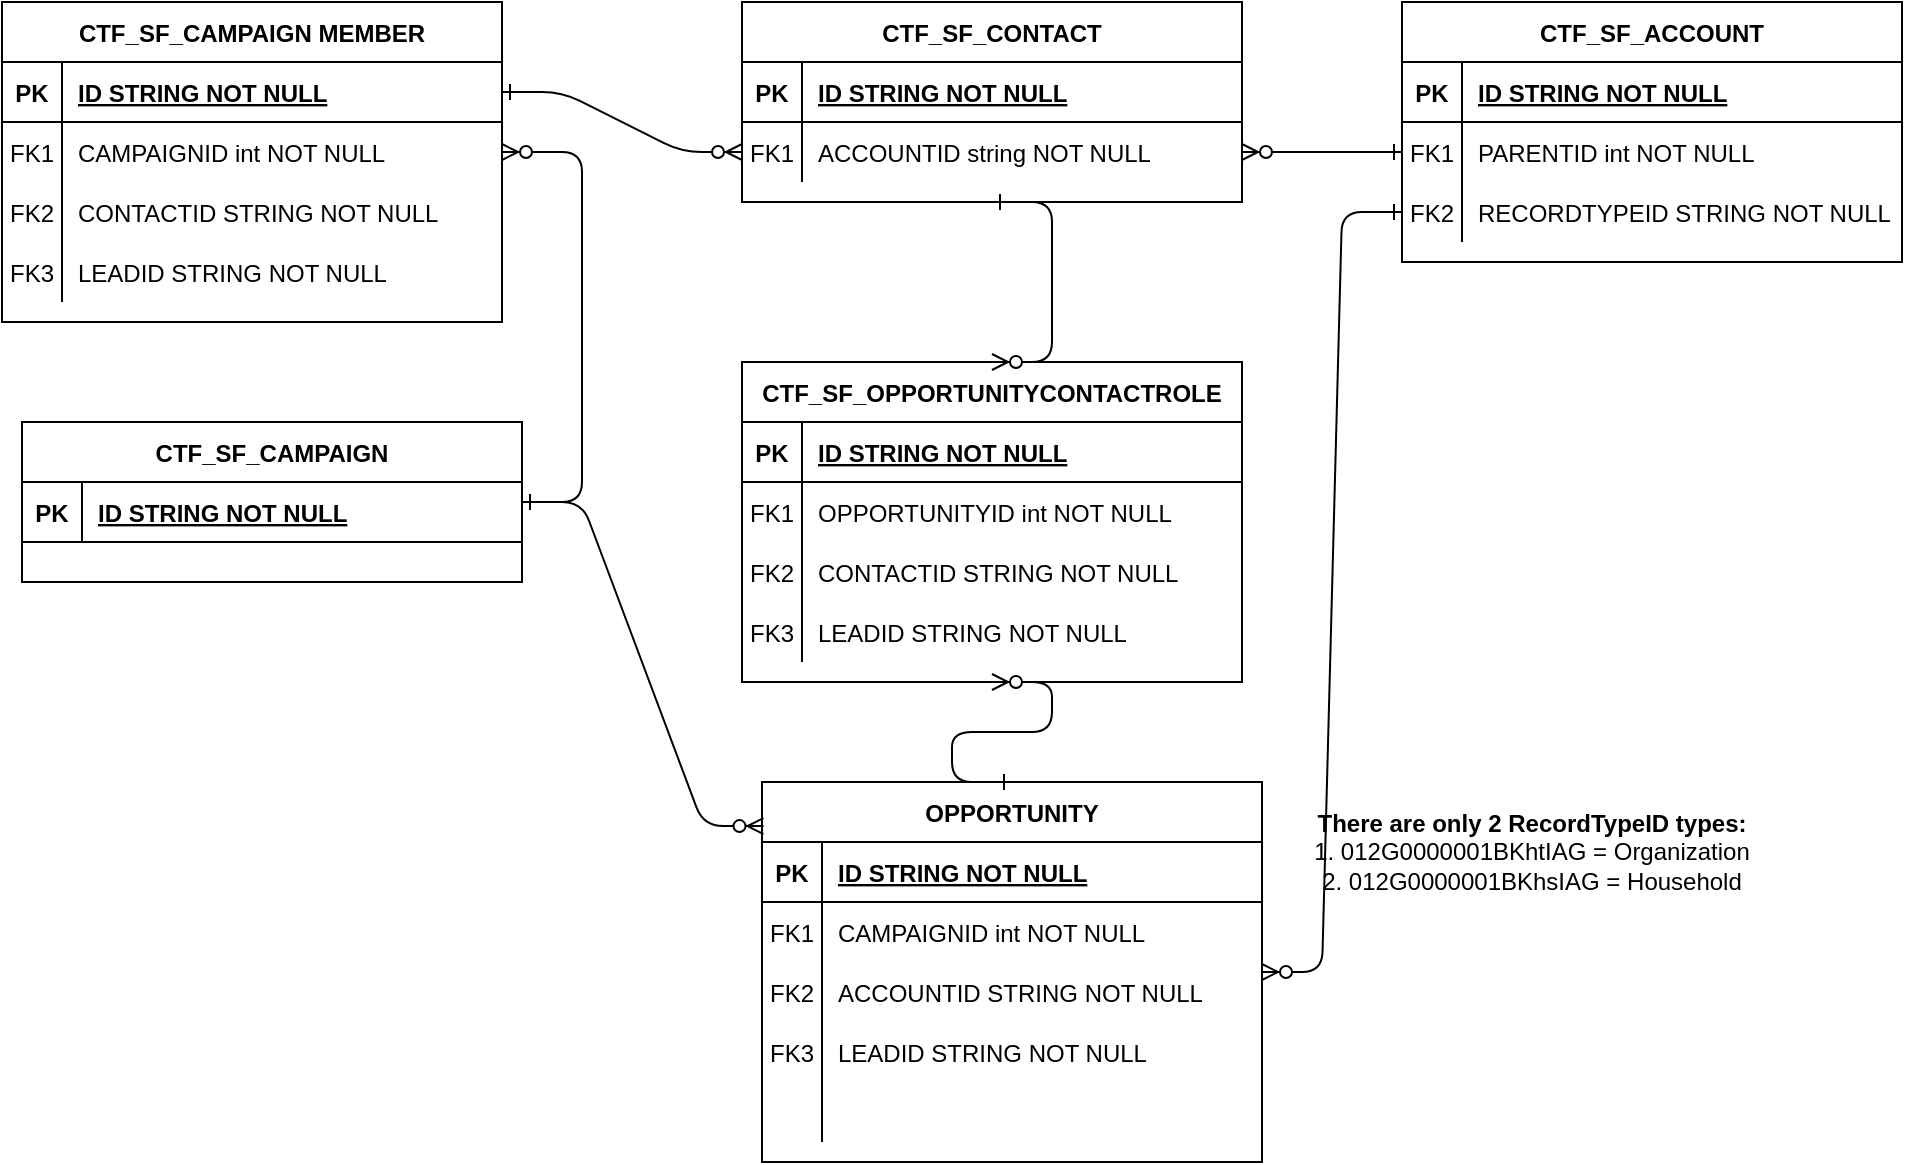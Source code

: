 <mxfile>
    <diagram id="R2lEEEUBdFMjLlhIrx00" name="Page-1">
        <mxGraphModel dx="786" dy="575" grid="1" gridSize="10" guides="1" tooltips="1" connect="1" arrows="1" fold="1" page="1" pageScale="1" pageWidth="850" pageHeight="1100" math="0" shadow="0" extFonts="Permanent Marker^https://fonts.googleapis.com/css?family=Permanent+Marker">
            <root>
                <mxCell id="0"/>
                <mxCell id="1" parent="0"/>
                <mxCell id="C-vyLk0tnHw3VtMMgP7b-1" value="" style="edgeStyle=entityRelationEdgeStyle;endArrow=ERzeroToMany;startArrow=ERone;endFill=1;startFill=0;" parent="1" source="C-vyLk0tnHw3VtMMgP7b-23" target="C-vyLk0tnHw3VtMMgP7b-6" edge="1">
                    <mxGeometry width="100" height="100" relative="1" as="geometry">
                        <mxPoint x="340" y="720" as="sourcePoint"/>
                        <mxPoint x="440" y="620" as="targetPoint"/>
                    </mxGeometry>
                </mxCell>
                <mxCell id="C-vyLk0tnHw3VtMMgP7b-12" value="" style="edgeStyle=entityRelationEdgeStyle;endArrow=ERzeroToMany;startArrow=ERone;endFill=1;startFill=0;" parent="1" source="C-vyLk0tnHw3VtMMgP7b-3" target="C-vyLk0tnHw3VtMMgP7b-17" edge="1">
                    <mxGeometry width="100" height="100" relative="1" as="geometry">
                        <mxPoint x="400" y="180" as="sourcePoint"/>
                        <mxPoint x="460" y="205" as="targetPoint"/>
                    </mxGeometry>
                </mxCell>
                <mxCell id="C-vyLk0tnHw3VtMMgP7b-2" value="CTF_SF_CAMPAIGN MEMBER" style="shape=table;startSize=30;container=1;collapsible=1;childLayout=tableLayout;fixedRows=1;rowLines=0;fontStyle=1;align=center;resizeLast=1;" parent="1" vertex="1">
                    <mxGeometry x="140" y="10" width="250" height="160" as="geometry">
                        <mxRectangle x="450" y="120" width="150" height="30" as="alternateBounds"/>
                    </mxGeometry>
                </mxCell>
                <mxCell id="C-vyLk0tnHw3VtMMgP7b-3" value="" style="shape=partialRectangle;collapsible=0;dropTarget=0;pointerEvents=0;fillColor=none;points=[[0,0.5],[1,0.5]];portConstraint=eastwest;top=0;left=0;right=0;bottom=1;" parent="C-vyLk0tnHw3VtMMgP7b-2" vertex="1">
                    <mxGeometry y="30" width="250" height="30" as="geometry"/>
                </mxCell>
                <mxCell id="C-vyLk0tnHw3VtMMgP7b-4" value="PK" style="shape=partialRectangle;overflow=hidden;connectable=0;fillColor=none;top=0;left=0;bottom=0;right=0;fontStyle=1;" parent="C-vyLk0tnHw3VtMMgP7b-3" vertex="1">
                    <mxGeometry width="30" height="30" as="geometry"/>
                </mxCell>
                <mxCell id="C-vyLk0tnHw3VtMMgP7b-5" value="ID STRING NOT NULL " style="shape=partialRectangle;overflow=hidden;connectable=0;fillColor=none;top=0;left=0;bottom=0;right=0;align=left;spacingLeft=6;fontStyle=5;" parent="C-vyLk0tnHw3VtMMgP7b-3" vertex="1">
                    <mxGeometry x="30" width="220" height="30" as="geometry"/>
                </mxCell>
                <mxCell id="C-vyLk0tnHw3VtMMgP7b-6" value="" style="shape=partialRectangle;collapsible=0;dropTarget=0;pointerEvents=0;fillColor=none;points=[[0,0.5],[1,0.5]];portConstraint=eastwest;top=0;left=0;right=0;bottom=0;" parent="C-vyLk0tnHw3VtMMgP7b-2" vertex="1">
                    <mxGeometry y="60" width="250" height="30" as="geometry"/>
                </mxCell>
                <mxCell id="C-vyLk0tnHw3VtMMgP7b-7" value="FK1" style="shape=partialRectangle;overflow=hidden;connectable=0;fillColor=none;top=0;left=0;bottom=0;right=0;" parent="C-vyLk0tnHw3VtMMgP7b-6" vertex="1">
                    <mxGeometry width="30" height="30" as="geometry"/>
                </mxCell>
                <mxCell id="C-vyLk0tnHw3VtMMgP7b-8" value="CAMPAIGNID int NOT NULL" style="shape=partialRectangle;overflow=hidden;connectable=0;fillColor=none;top=0;left=0;bottom=0;right=0;align=left;spacingLeft=6;" parent="C-vyLk0tnHw3VtMMgP7b-6" vertex="1">
                    <mxGeometry x="30" width="220" height="30" as="geometry"/>
                </mxCell>
                <mxCell id="C-vyLk0tnHw3VtMMgP7b-9" value="" style="shape=partialRectangle;collapsible=0;dropTarget=0;pointerEvents=0;fillColor=none;points=[[0,0.5],[1,0.5]];portConstraint=eastwest;top=0;left=0;right=0;bottom=0;" parent="C-vyLk0tnHw3VtMMgP7b-2" vertex="1">
                    <mxGeometry y="90" width="250" height="30" as="geometry"/>
                </mxCell>
                <mxCell id="C-vyLk0tnHw3VtMMgP7b-10" value="FK2" style="shape=partialRectangle;overflow=hidden;connectable=0;fillColor=none;top=0;left=0;bottom=0;right=0;" parent="C-vyLk0tnHw3VtMMgP7b-9" vertex="1">
                    <mxGeometry width="30" height="30" as="geometry"/>
                </mxCell>
                <mxCell id="C-vyLk0tnHw3VtMMgP7b-11" value="CONTACTID STRING NOT NULL" style="shape=partialRectangle;overflow=hidden;connectable=0;fillColor=none;top=0;left=0;bottom=0;right=0;align=left;spacingLeft=6;" parent="C-vyLk0tnHw3VtMMgP7b-9" vertex="1">
                    <mxGeometry x="30" width="220" height="30" as="geometry"/>
                </mxCell>
                <mxCell id="n5yl7cHQrkEVSj0UQ_Ea-1" value="" style="shape=partialRectangle;collapsible=0;dropTarget=0;pointerEvents=0;fillColor=none;points=[[0,0.5],[1,0.5]];portConstraint=eastwest;top=0;left=0;right=0;bottom=0;" parent="C-vyLk0tnHw3VtMMgP7b-2" vertex="1">
                    <mxGeometry y="120" width="250" height="30" as="geometry"/>
                </mxCell>
                <mxCell id="n5yl7cHQrkEVSj0UQ_Ea-2" value="FK3" style="shape=partialRectangle;overflow=hidden;connectable=0;fillColor=none;top=0;left=0;bottom=0;right=0;" parent="n5yl7cHQrkEVSj0UQ_Ea-1" vertex="1">
                    <mxGeometry width="30" height="30" as="geometry"/>
                </mxCell>
                <mxCell id="n5yl7cHQrkEVSj0UQ_Ea-3" value="LEADID STRING NOT NULL" style="shape=partialRectangle;overflow=hidden;connectable=0;fillColor=none;top=0;left=0;bottom=0;right=0;align=left;spacingLeft=6;" parent="n5yl7cHQrkEVSj0UQ_Ea-1" vertex="1">
                    <mxGeometry x="30" width="220" height="30" as="geometry"/>
                </mxCell>
                <mxCell id="C-vyLk0tnHw3VtMMgP7b-13" value="CTF_SF_CONTACT" style="shape=table;startSize=30;container=1;collapsible=1;childLayout=tableLayout;fixedRows=1;rowLines=0;fontStyle=1;align=center;resizeLast=1;" parent="1" vertex="1">
                    <mxGeometry x="510" y="10" width="250" height="100" as="geometry"/>
                </mxCell>
                <mxCell id="C-vyLk0tnHw3VtMMgP7b-14" value="" style="shape=partialRectangle;collapsible=0;dropTarget=0;pointerEvents=0;fillColor=none;points=[[0,0.5],[1,0.5]];portConstraint=eastwest;top=0;left=0;right=0;bottom=1;" parent="C-vyLk0tnHw3VtMMgP7b-13" vertex="1">
                    <mxGeometry y="30" width="250" height="30" as="geometry"/>
                </mxCell>
                <mxCell id="C-vyLk0tnHw3VtMMgP7b-15" value="PK" style="shape=partialRectangle;overflow=hidden;connectable=0;fillColor=none;top=0;left=0;bottom=0;right=0;fontStyle=1;" parent="C-vyLk0tnHw3VtMMgP7b-14" vertex="1">
                    <mxGeometry width="30" height="30" as="geometry"/>
                </mxCell>
                <mxCell id="C-vyLk0tnHw3VtMMgP7b-16" value="ID STRING NOT NULL " style="shape=partialRectangle;overflow=hidden;connectable=0;fillColor=none;top=0;left=0;bottom=0;right=0;align=left;spacingLeft=6;fontStyle=5;" parent="C-vyLk0tnHw3VtMMgP7b-14" vertex="1">
                    <mxGeometry x="30" width="220" height="30" as="geometry"/>
                </mxCell>
                <mxCell id="C-vyLk0tnHw3VtMMgP7b-17" value="" style="shape=partialRectangle;collapsible=0;dropTarget=0;pointerEvents=0;fillColor=none;points=[[0,0.5],[1,0.5]];portConstraint=eastwest;top=0;left=0;right=0;bottom=0;" parent="C-vyLk0tnHw3VtMMgP7b-13" vertex="1">
                    <mxGeometry y="60" width="250" height="30" as="geometry"/>
                </mxCell>
                <mxCell id="C-vyLk0tnHw3VtMMgP7b-18" value="FK1" style="shape=partialRectangle;overflow=hidden;connectable=0;fillColor=none;top=0;left=0;bottom=0;right=0;" parent="C-vyLk0tnHw3VtMMgP7b-17" vertex="1">
                    <mxGeometry width="30" height="30" as="geometry"/>
                </mxCell>
                <mxCell id="C-vyLk0tnHw3VtMMgP7b-19" value="ACCOUNTID string NOT NULL" style="shape=partialRectangle;overflow=hidden;connectable=0;fillColor=none;top=0;left=0;bottom=0;right=0;align=left;spacingLeft=6;" parent="C-vyLk0tnHw3VtMMgP7b-17" vertex="1">
                    <mxGeometry x="30" width="220" height="30" as="geometry"/>
                </mxCell>
                <mxCell id="C-vyLk0tnHw3VtMMgP7b-23" value="CTF_SF_CAMPAIGN" style="shape=table;startSize=30;container=1;collapsible=1;childLayout=tableLayout;fixedRows=1;rowLines=0;fontStyle=1;align=center;resizeLast=1;" parent="1" vertex="1">
                    <mxGeometry x="150" y="220" width="250" height="80" as="geometry"/>
                </mxCell>
                <mxCell id="C-vyLk0tnHw3VtMMgP7b-24" value="" style="shape=partialRectangle;collapsible=0;dropTarget=0;pointerEvents=0;fillColor=none;points=[[0,0.5],[1,0.5]];portConstraint=eastwest;top=0;left=0;right=0;bottom=1;" parent="C-vyLk0tnHw3VtMMgP7b-23" vertex="1">
                    <mxGeometry y="30" width="250" height="30" as="geometry"/>
                </mxCell>
                <mxCell id="C-vyLk0tnHw3VtMMgP7b-25" value="PK" style="shape=partialRectangle;overflow=hidden;connectable=0;fillColor=none;top=0;left=0;bottom=0;right=0;fontStyle=1;" parent="C-vyLk0tnHw3VtMMgP7b-24" vertex="1">
                    <mxGeometry width="30" height="30" as="geometry"/>
                </mxCell>
                <mxCell id="C-vyLk0tnHw3VtMMgP7b-26" value="ID STRING NOT NULL " style="shape=partialRectangle;overflow=hidden;connectable=0;fillColor=none;top=0;left=0;bottom=0;right=0;align=left;spacingLeft=6;fontStyle=5;" parent="C-vyLk0tnHw3VtMMgP7b-24" vertex="1">
                    <mxGeometry x="30" width="220" height="30" as="geometry"/>
                </mxCell>
                <mxCell id="n5yl7cHQrkEVSj0UQ_Ea-13" value="OPPORTUNITY" style="shape=table;startSize=30;container=1;collapsible=1;childLayout=tableLayout;fixedRows=1;rowLines=0;fontStyle=1;align=center;resizeLast=1;" parent="1" vertex="1">
                    <mxGeometry x="520" y="400" width="250" height="190" as="geometry">
                        <mxRectangle x="450" y="120" width="150" height="30" as="alternateBounds"/>
                    </mxGeometry>
                </mxCell>
                <mxCell id="n5yl7cHQrkEVSj0UQ_Ea-14" value="" style="shape=partialRectangle;collapsible=0;dropTarget=0;pointerEvents=0;fillColor=none;points=[[0,0.5],[1,0.5]];portConstraint=eastwest;top=0;left=0;right=0;bottom=1;" parent="n5yl7cHQrkEVSj0UQ_Ea-13" vertex="1">
                    <mxGeometry y="30" width="250" height="30" as="geometry"/>
                </mxCell>
                <mxCell id="n5yl7cHQrkEVSj0UQ_Ea-15" value="PK" style="shape=partialRectangle;overflow=hidden;connectable=0;fillColor=none;top=0;left=0;bottom=0;right=0;fontStyle=1;" parent="n5yl7cHQrkEVSj0UQ_Ea-14" vertex="1">
                    <mxGeometry width="30" height="30" as="geometry"/>
                </mxCell>
                <mxCell id="n5yl7cHQrkEVSj0UQ_Ea-16" value="ID STRING NOT NULL " style="shape=partialRectangle;overflow=hidden;connectable=0;fillColor=none;top=0;left=0;bottom=0;right=0;align=left;spacingLeft=6;fontStyle=5;" parent="n5yl7cHQrkEVSj0UQ_Ea-14" vertex="1">
                    <mxGeometry x="30" width="220" height="30" as="geometry"/>
                </mxCell>
                <mxCell id="n5yl7cHQrkEVSj0UQ_Ea-17" value="" style="shape=partialRectangle;collapsible=0;dropTarget=0;pointerEvents=0;fillColor=none;points=[[0,0.5],[1,0.5]];portConstraint=eastwest;top=0;left=0;right=0;bottom=0;" parent="n5yl7cHQrkEVSj0UQ_Ea-13" vertex="1">
                    <mxGeometry y="60" width="250" height="30" as="geometry"/>
                </mxCell>
                <mxCell id="n5yl7cHQrkEVSj0UQ_Ea-18" value="FK1" style="shape=partialRectangle;overflow=hidden;connectable=0;fillColor=none;top=0;left=0;bottom=0;right=0;" parent="n5yl7cHQrkEVSj0UQ_Ea-17" vertex="1">
                    <mxGeometry width="30" height="30" as="geometry"/>
                </mxCell>
                <mxCell id="n5yl7cHQrkEVSj0UQ_Ea-19" value="CAMPAIGNID int NOT NULL" style="shape=partialRectangle;overflow=hidden;connectable=0;fillColor=none;top=0;left=0;bottom=0;right=0;align=left;spacingLeft=6;" parent="n5yl7cHQrkEVSj0UQ_Ea-17" vertex="1">
                    <mxGeometry x="30" width="220" height="30" as="geometry"/>
                </mxCell>
                <mxCell id="n5yl7cHQrkEVSj0UQ_Ea-20" value="" style="shape=partialRectangle;collapsible=0;dropTarget=0;pointerEvents=0;fillColor=none;points=[[0,0.5],[1,0.5]];portConstraint=eastwest;top=0;left=0;right=0;bottom=0;" parent="n5yl7cHQrkEVSj0UQ_Ea-13" vertex="1">
                    <mxGeometry y="90" width="250" height="30" as="geometry"/>
                </mxCell>
                <mxCell id="n5yl7cHQrkEVSj0UQ_Ea-21" value="FK2" style="shape=partialRectangle;overflow=hidden;connectable=0;fillColor=none;top=0;left=0;bottom=0;right=0;" parent="n5yl7cHQrkEVSj0UQ_Ea-20" vertex="1">
                    <mxGeometry width="30" height="30" as="geometry"/>
                </mxCell>
                <mxCell id="n5yl7cHQrkEVSj0UQ_Ea-22" value="ACCOUNTID STRING NOT NULL" style="shape=partialRectangle;overflow=hidden;connectable=0;fillColor=none;top=0;left=0;bottom=0;right=0;align=left;spacingLeft=6;" parent="n5yl7cHQrkEVSj0UQ_Ea-20" vertex="1">
                    <mxGeometry x="30" width="220" height="30" as="geometry"/>
                </mxCell>
                <mxCell id="n5yl7cHQrkEVSj0UQ_Ea-23" value="" style="shape=partialRectangle;collapsible=0;dropTarget=0;pointerEvents=0;fillColor=none;points=[[0,0.5],[1,0.5]];portConstraint=eastwest;top=0;left=0;right=0;bottom=0;" parent="n5yl7cHQrkEVSj0UQ_Ea-13" vertex="1">
                    <mxGeometry y="120" width="250" height="30" as="geometry"/>
                </mxCell>
                <mxCell id="n5yl7cHQrkEVSj0UQ_Ea-24" value="FK3" style="shape=partialRectangle;overflow=hidden;connectable=0;fillColor=none;top=0;left=0;bottom=0;right=0;" parent="n5yl7cHQrkEVSj0UQ_Ea-23" vertex="1">
                    <mxGeometry width="30" height="30" as="geometry"/>
                </mxCell>
                <mxCell id="n5yl7cHQrkEVSj0UQ_Ea-25" value="LEADID STRING NOT NULL" style="shape=partialRectangle;overflow=hidden;connectable=0;fillColor=none;top=0;left=0;bottom=0;right=0;align=left;spacingLeft=6;" parent="n5yl7cHQrkEVSj0UQ_Ea-23" vertex="1">
                    <mxGeometry x="30" width="220" height="30" as="geometry"/>
                </mxCell>
                <mxCell id="n5yl7cHQrkEVSj0UQ_Ea-63" value="" style="shape=partialRectangle;collapsible=0;dropTarget=0;pointerEvents=0;fillColor=none;points=[[0,0.5],[1,0.5]];portConstraint=eastwest;top=0;left=0;right=0;bottom=0;" parent="n5yl7cHQrkEVSj0UQ_Ea-13" vertex="1">
                    <mxGeometry y="150" width="250" height="30" as="geometry"/>
                </mxCell>
                <mxCell id="n5yl7cHQrkEVSj0UQ_Ea-64" value="" style="shape=partialRectangle;overflow=hidden;connectable=0;fillColor=none;top=0;left=0;bottom=0;right=0;" parent="n5yl7cHQrkEVSj0UQ_Ea-63" vertex="1">
                    <mxGeometry width="30" height="30" as="geometry"/>
                </mxCell>
                <mxCell id="n5yl7cHQrkEVSj0UQ_Ea-65" value="" style="shape=partialRectangle;overflow=hidden;connectable=0;fillColor=none;top=0;left=0;bottom=0;right=0;align=left;spacingLeft=6;" parent="n5yl7cHQrkEVSj0UQ_Ea-63" vertex="1">
                    <mxGeometry x="30" width="220" height="30" as="geometry"/>
                </mxCell>
                <mxCell id="n5yl7cHQrkEVSj0UQ_Ea-27" value="CTF_SF_OPPORTUNITYCONTACTROLE" style="shape=table;startSize=30;container=1;collapsible=1;childLayout=tableLayout;fixedRows=1;rowLines=0;fontStyle=1;align=center;resizeLast=1;" parent="1" vertex="1">
                    <mxGeometry x="510" y="190" width="250" height="160" as="geometry">
                        <mxRectangle x="450" y="120" width="150" height="30" as="alternateBounds"/>
                    </mxGeometry>
                </mxCell>
                <mxCell id="n5yl7cHQrkEVSj0UQ_Ea-28" value="" style="shape=partialRectangle;collapsible=0;dropTarget=0;pointerEvents=0;fillColor=none;points=[[0,0.5],[1,0.5]];portConstraint=eastwest;top=0;left=0;right=0;bottom=1;" parent="n5yl7cHQrkEVSj0UQ_Ea-27" vertex="1">
                    <mxGeometry y="30" width="250" height="30" as="geometry"/>
                </mxCell>
                <mxCell id="n5yl7cHQrkEVSj0UQ_Ea-29" value="PK" style="shape=partialRectangle;overflow=hidden;connectable=0;fillColor=none;top=0;left=0;bottom=0;right=0;fontStyle=1;" parent="n5yl7cHQrkEVSj0UQ_Ea-28" vertex="1">
                    <mxGeometry width="30" height="30" as="geometry"/>
                </mxCell>
                <mxCell id="n5yl7cHQrkEVSj0UQ_Ea-30" value="ID STRING NOT NULL " style="shape=partialRectangle;overflow=hidden;connectable=0;fillColor=none;top=0;left=0;bottom=0;right=0;align=left;spacingLeft=6;fontStyle=5;" parent="n5yl7cHQrkEVSj0UQ_Ea-28" vertex="1">
                    <mxGeometry x="30" width="220" height="30" as="geometry"/>
                </mxCell>
                <mxCell id="n5yl7cHQrkEVSj0UQ_Ea-31" value="" style="shape=partialRectangle;collapsible=0;dropTarget=0;pointerEvents=0;fillColor=none;points=[[0,0.5],[1,0.5]];portConstraint=eastwest;top=0;left=0;right=0;bottom=0;" parent="n5yl7cHQrkEVSj0UQ_Ea-27" vertex="1">
                    <mxGeometry y="60" width="250" height="30" as="geometry"/>
                </mxCell>
                <mxCell id="n5yl7cHQrkEVSj0UQ_Ea-32" value="FK1" style="shape=partialRectangle;overflow=hidden;connectable=0;fillColor=none;top=0;left=0;bottom=0;right=0;" parent="n5yl7cHQrkEVSj0UQ_Ea-31" vertex="1">
                    <mxGeometry width="30" height="30" as="geometry"/>
                </mxCell>
                <mxCell id="n5yl7cHQrkEVSj0UQ_Ea-33" value="OPPORTUNITYID int NOT NULL" style="shape=partialRectangle;overflow=hidden;connectable=0;fillColor=none;top=0;left=0;bottom=0;right=0;align=left;spacingLeft=6;" parent="n5yl7cHQrkEVSj0UQ_Ea-31" vertex="1">
                    <mxGeometry x="30" width="220" height="30" as="geometry"/>
                </mxCell>
                <mxCell id="n5yl7cHQrkEVSj0UQ_Ea-34" value="" style="shape=partialRectangle;collapsible=0;dropTarget=0;pointerEvents=0;fillColor=none;points=[[0,0.5],[1,0.5]];portConstraint=eastwest;top=0;left=0;right=0;bottom=0;" parent="n5yl7cHQrkEVSj0UQ_Ea-27" vertex="1">
                    <mxGeometry y="90" width="250" height="30" as="geometry"/>
                </mxCell>
                <mxCell id="n5yl7cHQrkEVSj0UQ_Ea-35" value="FK2" style="shape=partialRectangle;overflow=hidden;connectable=0;fillColor=none;top=0;left=0;bottom=0;right=0;" parent="n5yl7cHQrkEVSj0UQ_Ea-34" vertex="1">
                    <mxGeometry width="30" height="30" as="geometry"/>
                </mxCell>
                <mxCell id="n5yl7cHQrkEVSj0UQ_Ea-36" value="CONTACTID STRING NOT NULL" style="shape=partialRectangle;overflow=hidden;connectable=0;fillColor=none;top=0;left=0;bottom=0;right=0;align=left;spacingLeft=6;" parent="n5yl7cHQrkEVSj0UQ_Ea-34" vertex="1">
                    <mxGeometry x="30" width="220" height="30" as="geometry"/>
                </mxCell>
                <mxCell id="n5yl7cHQrkEVSj0UQ_Ea-37" value="" style="shape=partialRectangle;collapsible=0;dropTarget=0;pointerEvents=0;fillColor=none;points=[[0,0.5],[1,0.5]];portConstraint=eastwest;top=0;left=0;right=0;bottom=0;" parent="n5yl7cHQrkEVSj0UQ_Ea-27" vertex="1">
                    <mxGeometry y="120" width="250" height="30" as="geometry"/>
                </mxCell>
                <mxCell id="n5yl7cHQrkEVSj0UQ_Ea-38" value="FK3" style="shape=partialRectangle;overflow=hidden;connectable=0;fillColor=none;top=0;left=0;bottom=0;right=0;" parent="n5yl7cHQrkEVSj0UQ_Ea-37" vertex="1">
                    <mxGeometry width="30" height="30" as="geometry"/>
                </mxCell>
                <mxCell id="n5yl7cHQrkEVSj0UQ_Ea-39" value="LEADID STRING NOT NULL" style="shape=partialRectangle;overflow=hidden;connectable=0;fillColor=none;top=0;left=0;bottom=0;right=0;align=left;spacingLeft=6;" parent="n5yl7cHQrkEVSj0UQ_Ea-37" vertex="1">
                    <mxGeometry x="30" width="220" height="30" as="geometry"/>
                </mxCell>
                <mxCell id="n5yl7cHQrkEVSj0UQ_Ea-41" value="" style="edgeStyle=entityRelationEdgeStyle;endArrow=ERzeroToMany;startArrow=ERone;endFill=1;startFill=0;entryX=0.5;entryY=0;entryDx=0;entryDy=0;exitX=0.5;exitY=1;exitDx=0;exitDy=0;" parent="1" source="C-vyLk0tnHw3VtMMgP7b-13" target="n5yl7cHQrkEVSj0UQ_Ea-27" edge="1">
                    <mxGeometry width="100" height="100" relative="1" as="geometry">
                        <mxPoint x="400" y="65" as="sourcePoint"/>
                        <mxPoint x="520" y="95" as="targetPoint"/>
                    </mxGeometry>
                </mxCell>
                <mxCell id="n5yl7cHQrkEVSj0UQ_Ea-42" value="" style="edgeStyle=entityRelationEdgeStyle;endArrow=ERzeroToMany;startArrow=ERone;endFill=1;startFill=0;entryX=0.5;entryY=1;entryDx=0;entryDy=0;exitX=0.5;exitY=0;exitDx=0;exitDy=0;" parent="1" source="n5yl7cHQrkEVSj0UQ_Ea-13" target="n5yl7cHQrkEVSj0UQ_Ea-27" edge="1">
                    <mxGeometry width="100" height="100" relative="1" as="geometry">
                        <mxPoint x="645" y="150" as="sourcePoint"/>
                        <mxPoint x="645" y="200" as="targetPoint"/>
                    </mxGeometry>
                </mxCell>
                <mxCell id="n5yl7cHQrkEVSj0UQ_Ea-43" value="CTF_SF_ACCOUNT" style="shape=table;startSize=30;container=1;collapsible=1;childLayout=tableLayout;fixedRows=1;rowLines=0;fontStyle=1;align=center;resizeLast=1;" parent="1" vertex="1">
                    <mxGeometry x="840" y="10" width="250" height="130" as="geometry"/>
                </mxCell>
                <mxCell id="n5yl7cHQrkEVSj0UQ_Ea-44" value="" style="shape=partialRectangle;collapsible=0;dropTarget=0;pointerEvents=0;fillColor=none;points=[[0,0.5],[1,0.5]];portConstraint=eastwest;top=0;left=0;right=0;bottom=1;" parent="n5yl7cHQrkEVSj0UQ_Ea-43" vertex="1">
                    <mxGeometry y="30" width="250" height="30" as="geometry"/>
                </mxCell>
                <mxCell id="n5yl7cHQrkEVSj0UQ_Ea-45" value="PK" style="shape=partialRectangle;overflow=hidden;connectable=0;fillColor=none;top=0;left=0;bottom=0;right=0;fontStyle=1;" parent="n5yl7cHQrkEVSj0UQ_Ea-44" vertex="1">
                    <mxGeometry width="30" height="30" as="geometry"/>
                </mxCell>
                <mxCell id="n5yl7cHQrkEVSj0UQ_Ea-46" value="ID STRING NOT NULL " style="shape=partialRectangle;overflow=hidden;connectable=0;fillColor=none;top=0;left=0;bottom=0;right=0;align=left;spacingLeft=6;fontStyle=5;" parent="n5yl7cHQrkEVSj0UQ_Ea-44" vertex="1">
                    <mxGeometry x="30" width="220" height="30" as="geometry"/>
                </mxCell>
                <mxCell id="n5yl7cHQrkEVSj0UQ_Ea-47" value="" style="shape=partialRectangle;collapsible=0;dropTarget=0;pointerEvents=0;fillColor=none;points=[[0,0.5],[1,0.5]];portConstraint=eastwest;top=0;left=0;right=0;bottom=0;" parent="n5yl7cHQrkEVSj0UQ_Ea-43" vertex="1">
                    <mxGeometry y="60" width="250" height="30" as="geometry"/>
                </mxCell>
                <mxCell id="n5yl7cHQrkEVSj0UQ_Ea-48" value="FK1" style="shape=partialRectangle;overflow=hidden;connectable=0;fillColor=none;top=0;left=0;bottom=0;right=0;" parent="n5yl7cHQrkEVSj0UQ_Ea-47" vertex="1">
                    <mxGeometry width="30" height="30" as="geometry"/>
                </mxCell>
                <mxCell id="n5yl7cHQrkEVSj0UQ_Ea-49" value="PARENTID int NOT NULL" style="shape=partialRectangle;overflow=hidden;connectable=0;fillColor=none;top=0;left=0;bottom=0;right=0;align=left;spacingLeft=6;" parent="n5yl7cHQrkEVSj0UQ_Ea-47" vertex="1">
                    <mxGeometry x="30" width="220" height="30" as="geometry"/>
                </mxCell>
                <mxCell id="n5yl7cHQrkEVSj0UQ_Ea-50" value="" style="shape=partialRectangle;collapsible=0;dropTarget=0;pointerEvents=0;fillColor=none;points=[[0,0.5],[1,0.5]];portConstraint=eastwest;top=0;left=0;right=0;bottom=0;" parent="n5yl7cHQrkEVSj0UQ_Ea-43" vertex="1">
                    <mxGeometry y="90" width="250" height="30" as="geometry"/>
                </mxCell>
                <mxCell id="n5yl7cHQrkEVSj0UQ_Ea-51" value="FK2" style="shape=partialRectangle;overflow=hidden;connectable=0;fillColor=none;top=0;left=0;bottom=0;right=0;" parent="n5yl7cHQrkEVSj0UQ_Ea-50" vertex="1">
                    <mxGeometry width="30" height="30" as="geometry"/>
                </mxCell>
                <mxCell id="n5yl7cHQrkEVSj0UQ_Ea-52" value="RECORDTYPEID STRING NOT NULL" style="shape=partialRectangle;overflow=hidden;connectable=0;fillColor=none;top=0;left=0;bottom=0;right=0;align=left;spacingLeft=6;" parent="n5yl7cHQrkEVSj0UQ_Ea-50" vertex="1">
                    <mxGeometry x="30" width="220" height="30" as="geometry"/>
                </mxCell>
                <mxCell id="n5yl7cHQrkEVSj0UQ_Ea-61" value="" style="edgeStyle=entityRelationEdgeStyle;endArrow=ERzeroToMany;startArrow=ERone;endFill=1;startFill=0;entryX=1;entryY=0.5;entryDx=0;entryDy=0;exitX=0;exitY=0.5;exitDx=0;exitDy=0;" parent="1" source="n5yl7cHQrkEVSj0UQ_Ea-47" target="C-vyLk0tnHw3VtMMgP7b-17" edge="1">
                    <mxGeometry width="100" height="100" relative="1" as="geometry">
                        <mxPoint x="645" y="120" as="sourcePoint"/>
                        <mxPoint x="645" y="200" as="targetPoint"/>
                    </mxGeometry>
                </mxCell>
                <mxCell id="n5yl7cHQrkEVSj0UQ_Ea-62" value="" style="edgeStyle=entityRelationEdgeStyle;endArrow=ERzeroToMany;startArrow=ERone;endFill=1;startFill=0;entryX=0.003;entryY=0.116;entryDx=0;entryDy=0;entryPerimeter=0;" parent="1" source="C-vyLk0tnHw3VtMMgP7b-23" target="n5yl7cHQrkEVSj0UQ_Ea-13" edge="1">
                    <mxGeometry width="100" height="100" relative="1" as="geometry">
                        <mxPoint x="655" y="410" as="sourcePoint"/>
                        <mxPoint x="645" y="360" as="targetPoint"/>
                    </mxGeometry>
                </mxCell>
                <mxCell id="n5yl7cHQrkEVSj0UQ_Ea-66" value="&lt;div&gt;&lt;b&gt;There are only 2 RecordTypeID types: &lt;/b&gt;&lt;br&gt;1. 012G0000001BKhtIAG = Organization&lt;/div&gt;&lt;div&gt;2. 012G0000001BKhsIAG = Household&lt;/div&gt;" style="text;html=1;strokeColor=none;fillColor=none;align=center;verticalAlign=middle;whiteSpace=wrap;rounded=0;" parent="1" vertex="1">
                    <mxGeometry x="780" y="390" width="250" height="90" as="geometry"/>
                </mxCell>
                <mxCell id="2" value="" style="edgeStyle=entityRelationEdgeStyle;endArrow=ERzeroToMany;startArrow=ERone;endFill=1;startFill=0;" edge="1" parent="1" source="n5yl7cHQrkEVSj0UQ_Ea-50" target="n5yl7cHQrkEVSj0UQ_Ea-13">
                    <mxGeometry width="100" height="100" relative="1" as="geometry">
                        <mxPoint x="920" y="290" as="sourcePoint"/>
                        <mxPoint x="840" y="290" as="targetPoint"/>
                    </mxGeometry>
                </mxCell>
            </root>
        </mxGraphModel>
    </diagram>
</mxfile>